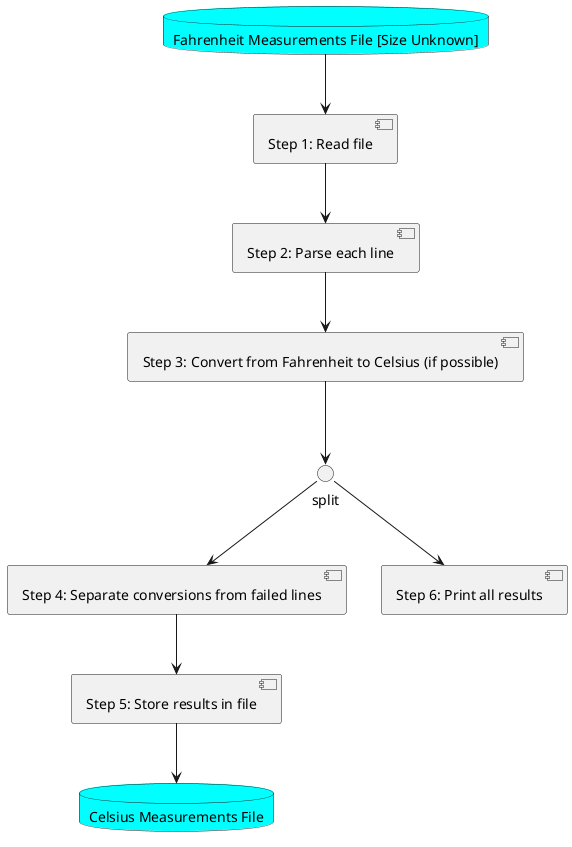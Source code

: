 @startuml
skinparam databaseBackgroundColor Aqua
database "Fahrenheit Measurements File [Size Unknown]" as input_file
database "Celsius Measurements File" as output_file

[Step 1: Read file] as step1
[Step 2: Parse each line] as step2
[Step 3: Convert from Fahrenheit to Celsius (if possible)] as step3
interface "split" as split
[Step 4: Separate conversions from failed lines] as step4
[Step 5: Store results in file] as step5
[Step 6: Print all results] as step6

input_file --> step1
step1 --> step2
step2 --> step3
step3 --> split
split --> step4
split --> step6
step4 --> step5
step5 --> output_file
@enduml